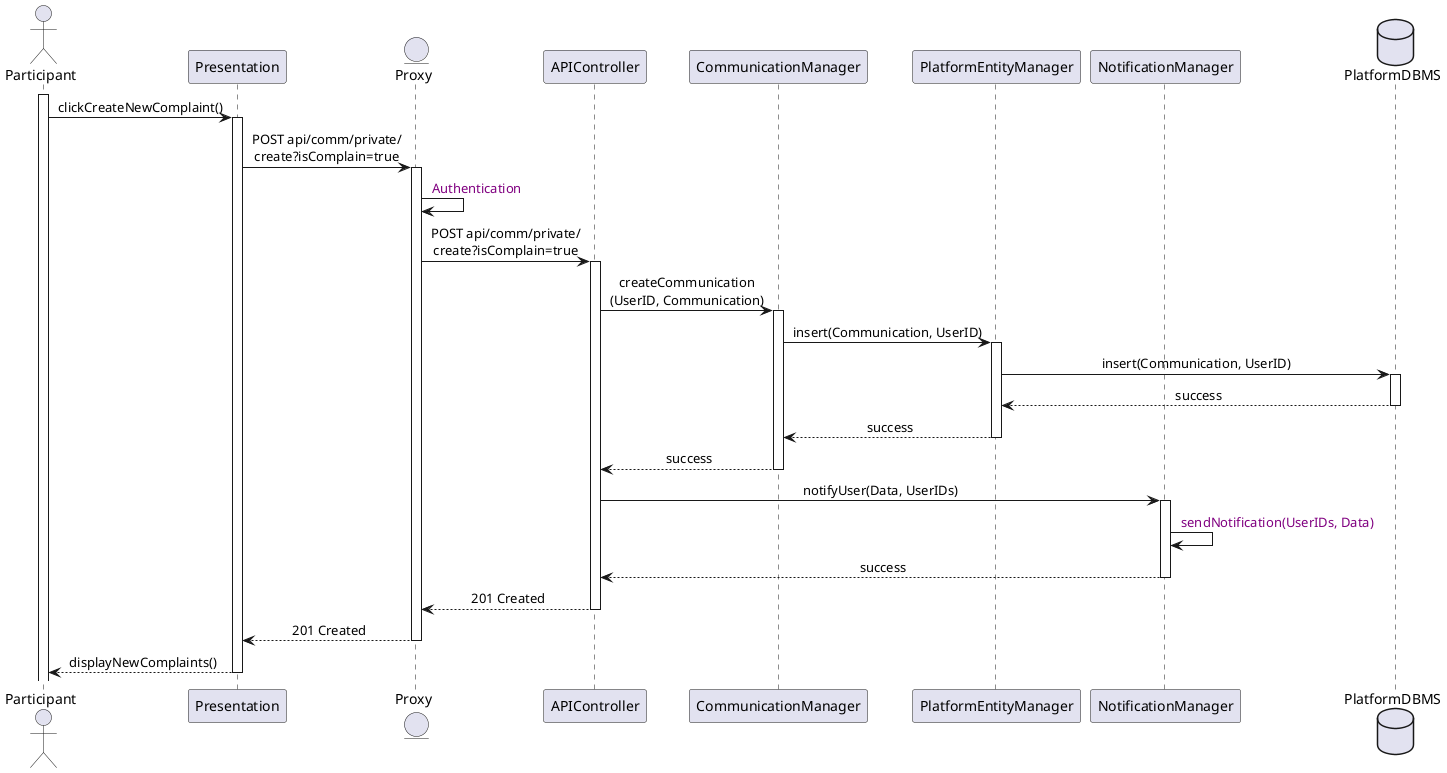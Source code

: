 @startuml UserOpensComplaint
skinparam sequenceMessageAlign center
actor       Participant
participant  Presentation
entity      Proxy
participant APIController
participant CommunicationManager
participant PlatformEntityManager
participant NotificationManager
database    PlatformDBMS

' I'm assuming the user has already typed the text of the complaint
' and the api call contains the text of the complaint

activate Participant
Participant -> Presentation : clickCreateNewComplaint()
activate Presentation
Presentation -> Proxy : POST api/comm/private/\ncreate?isComplain=true
activate Proxy
Proxy -> Proxy : <color:purple> Authentication
Proxy -> APIController : POST api/comm/private/\ncreate?isComplain=true
activate APIController
APIController -> CommunicationManager : createCommunication\n(UserID, Communication)
activate CommunicationManager
CommunicationManager -> PlatformEntityManager : insert(Communication, UserID)
activate PlatformEntityManager
PlatformEntityManager -> PlatformDBMS : insert(Communication, UserID)
activate PlatformDBMS
PlatformDBMS --> PlatformEntityManager : success
deactivate PlatformDBMS
PlatformEntityManager --> CommunicationManager : success
deactivate PlatformEntityManager
CommunicationManager --> APIController : success
deactivate CommunicationManager
APIController -> NotificationManager : notifyUser(Data, UserIDs)
activate NotificationManager
NotificationManager -> NotificationManager : <color:purple> sendNotification(UserIDs, Data)
NotificationManager --> APIController : success
deactivate NotificationManager
deactivate CommunicationManager
APIController --> Proxy : 201 Created
deactivate APIController
Proxy --> Presentation : 201 Created
deactivate Proxy
Presentation --> Participant : displayNewComplaints()
deactivate Presentation




